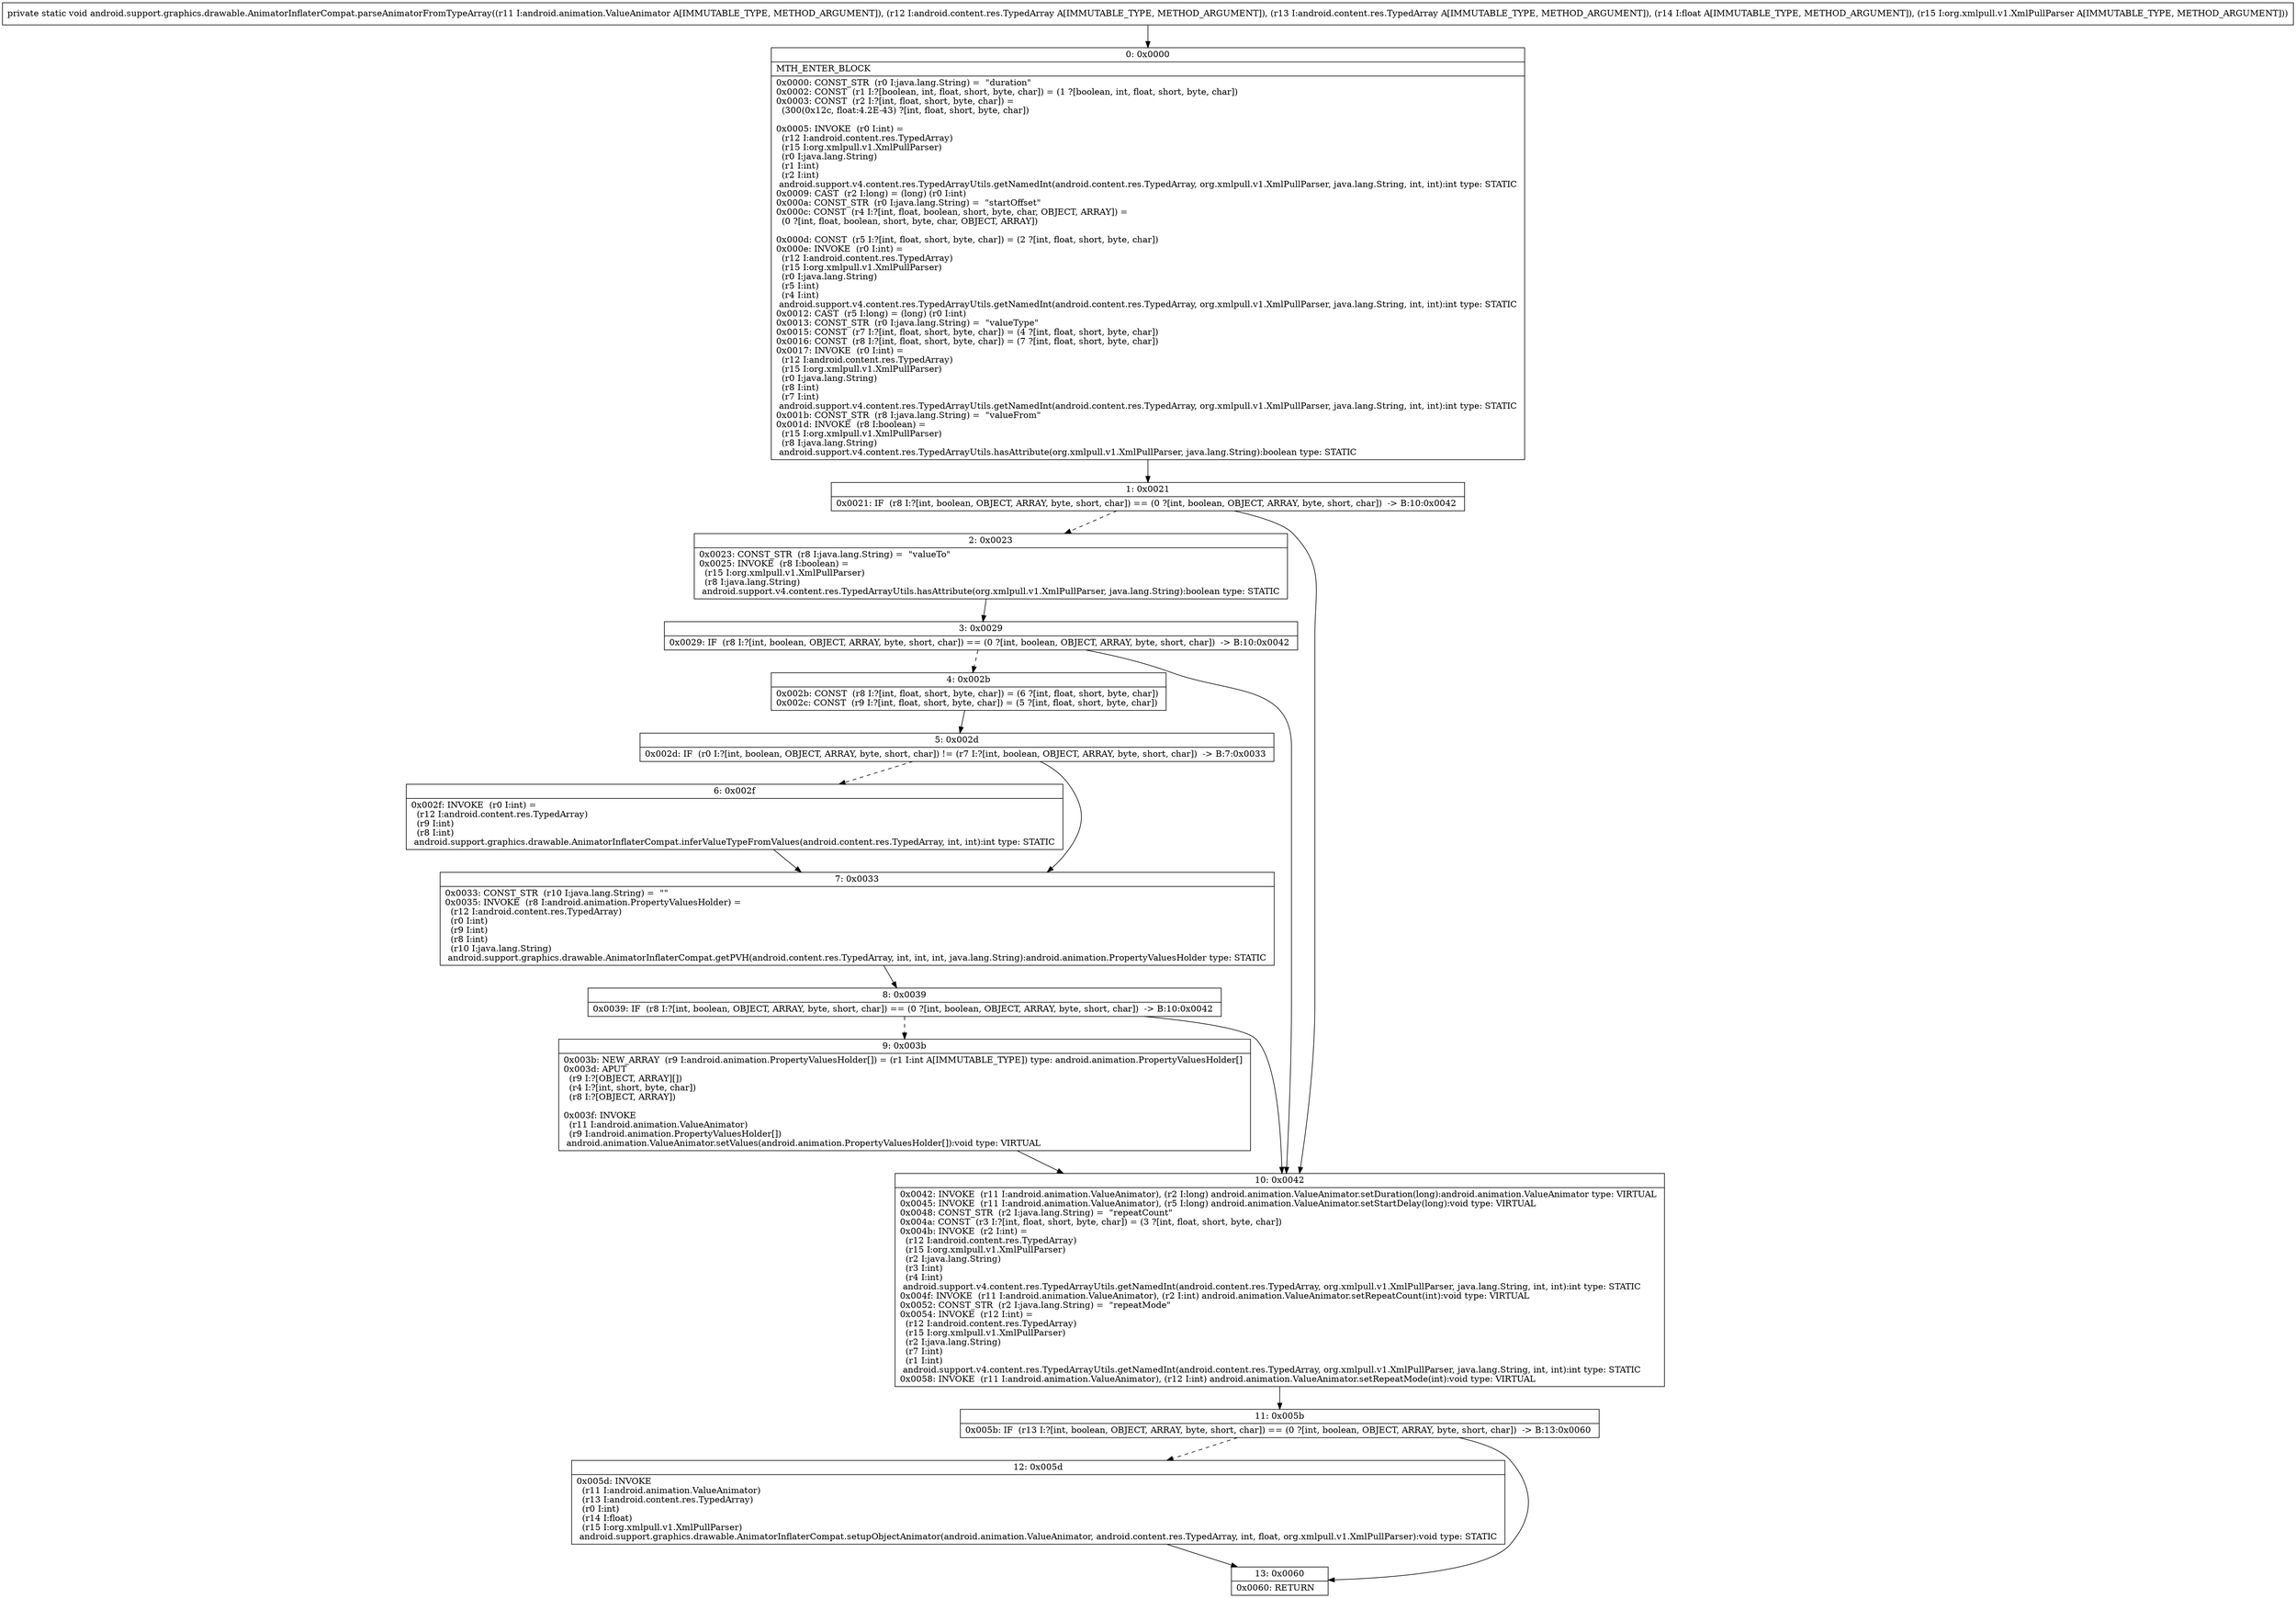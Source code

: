 digraph "CFG forandroid.support.graphics.drawable.AnimatorInflaterCompat.parseAnimatorFromTypeArray(Landroid\/animation\/ValueAnimator;Landroid\/content\/res\/TypedArray;Landroid\/content\/res\/TypedArray;FLorg\/xmlpull\/v1\/XmlPullParser;)V" {
Node_0 [shape=record,label="{0\:\ 0x0000|MTH_ENTER_BLOCK\l|0x0000: CONST_STR  (r0 I:java.lang.String) =  \"duration\" \l0x0002: CONST  (r1 I:?[boolean, int, float, short, byte, char]) = (1 ?[boolean, int, float, short, byte, char]) \l0x0003: CONST  (r2 I:?[int, float, short, byte, char]) = \l  (300(0x12c, float:4.2E\-43) ?[int, float, short, byte, char])\l \l0x0005: INVOKE  (r0 I:int) = \l  (r12 I:android.content.res.TypedArray)\l  (r15 I:org.xmlpull.v1.XmlPullParser)\l  (r0 I:java.lang.String)\l  (r1 I:int)\l  (r2 I:int)\l android.support.v4.content.res.TypedArrayUtils.getNamedInt(android.content.res.TypedArray, org.xmlpull.v1.XmlPullParser, java.lang.String, int, int):int type: STATIC \l0x0009: CAST  (r2 I:long) = (long) (r0 I:int) \l0x000a: CONST_STR  (r0 I:java.lang.String) =  \"startOffset\" \l0x000c: CONST  (r4 I:?[int, float, boolean, short, byte, char, OBJECT, ARRAY]) = \l  (0 ?[int, float, boolean, short, byte, char, OBJECT, ARRAY])\l \l0x000d: CONST  (r5 I:?[int, float, short, byte, char]) = (2 ?[int, float, short, byte, char]) \l0x000e: INVOKE  (r0 I:int) = \l  (r12 I:android.content.res.TypedArray)\l  (r15 I:org.xmlpull.v1.XmlPullParser)\l  (r0 I:java.lang.String)\l  (r5 I:int)\l  (r4 I:int)\l android.support.v4.content.res.TypedArrayUtils.getNamedInt(android.content.res.TypedArray, org.xmlpull.v1.XmlPullParser, java.lang.String, int, int):int type: STATIC \l0x0012: CAST  (r5 I:long) = (long) (r0 I:int) \l0x0013: CONST_STR  (r0 I:java.lang.String) =  \"valueType\" \l0x0015: CONST  (r7 I:?[int, float, short, byte, char]) = (4 ?[int, float, short, byte, char]) \l0x0016: CONST  (r8 I:?[int, float, short, byte, char]) = (7 ?[int, float, short, byte, char]) \l0x0017: INVOKE  (r0 I:int) = \l  (r12 I:android.content.res.TypedArray)\l  (r15 I:org.xmlpull.v1.XmlPullParser)\l  (r0 I:java.lang.String)\l  (r8 I:int)\l  (r7 I:int)\l android.support.v4.content.res.TypedArrayUtils.getNamedInt(android.content.res.TypedArray, org.xmlpull.v1.XmlPullParser, java.lang.String, int, int):int type: STATIC \l0x001b: CONST_STR  (r8 I:java.lang.String) =  \"valueFrom\" \l0x001d: INVOKE  (r8 I:boolean) = \l  (r15 I:org.xmlpull.v1.XmlPullParser)\l  (r8 I:java.lang.String)\l android.support.v4.content.res.TypedArrayUtils.hasAttribute(org.xmlpull.v1.XmlPullParser, java.lang.String):boolean type: STATIC \l}"];
Node_1 [shape=record,label="{1\:\ 0x0021|0x0021: IF  (r8 I:?[int, boolean, OBJECT, ARRAY, byte, short, char]) == (0 ?[int, boolean, OBJECT, ARRAY, byte, short, char])  \-\> B:10:0x0042 \l}"];
Node_2 [shape=record,label="{2\:\ 0x0023|0x0023: CONST_STR  (r8 I:java.lang.String) =  \"valueTo\" \l0x0025: INVOKE  (r8 I:boolean) = \l  (r15 I:org.xmlpull.v1.XmlPullParser)\l  (r8 I:java.lang.String)\l android.support.v4.content.res.TypedArrayUtils.hasAttribute(org.xmlpull.v1.XmlPullParser, java.lang.String):boolean type: STATIC \l}"];
Node_3 [shape=record,label="{3\:\ 0x0029|0x0029: IF  (r8 I:?[int, boolean, OBJECT, ARRAY, byte, short, char]) == (0 ?[int, boolean, OBJECT, ARRAY, byte, short, char])  \-\> B:10:0x0042 \l}"];
Node_4 [shape=record,label="{4\:\ 0x002b|0x002b: CONST  (r8 I:?[int, float, short, byte, char]) = (6 ?[int, float, short, byte, char]) \l0x002c: CONST  (r9 I:?[int, float, short, byte, char]) = (5 ?[int, float, short, byte, char]) \l}"];
Node_5 [shape=record,label="{5\:\ 0x002d|0x002d: IF  (r0 I:?[int, boolean, OBJECT, ARRAY, byte, short, char]) != (r7 I:?[int, boolean, OBJECT, ARRAY, byte, short, char])  \-\> B:7:0x0033 \l}"];
Node_6 [shape=record,label="{6\:\ 0x002f|0x002f: INVOKE  (r0 I:int) = \l  (r12 I:android.content.res.TypedArray)\l  (r9 I:int)\l  (r8 I:int)\l android.support.graphics.drawable.AnimatorInflaterCompat.inferValueTypeFromValues(android.content.res.TypedArray, int, int):int type: STATIC \l}"];
Node_7 [shape=record,label="{7\:\ 0x0033|0x0033: CONST_STR  (r10 I:java.lang.String) =  \"\" \l0x0035: INVOKE  (r8 I:android.animation.PropertyValuesHolder) = \l  (r12 I:android.content.res.TypedArray)\l  (r0 I:int)\l  (r9 I:int)\l  (r8 I:int)\l  (r10 I:java.lang.String)\l android.support.graphics.drawable.AnimatorInflaterCompat.getPVH(android.content.res.TypedArray, int, int, int, java.lang.String):android.animation.PropertyValuesHolder type: STATIC \l}"];
Node_8 [shape=record,label="{8\:\ 0x0039|0x0039: IF  (r8 I:?[int, boolean, OBJECT, ARRAY, byte, short, char]) == (0 ?[int, boolean, OBJECT, ARRAY, byte, short, char])  \-\> B:10:0x0042 \l}"];
Node_9 [shape=record,label="{9\:\ 0x003b|0x003b: NEW_ARRAY  (r9 I:android.animation.PropertyValuesHolder[]) = (r1 I:int A[IMMUTABLE_TYPE]) type: android.animation.PropertyValuesHolder[] \l0x003d: APUT  \l  (r9 I:?[OBJECT, ARRAY][])\l  (r4 I:?[int, short, byte, char])\l  (r8 I:?[OBJECT, ARRAY])\l \l0x003f: INVOKE  \l  (r11 I:android.animation.ValueAnimator)\l  (r9 I:android.animation.PropertyValuesHolder[])\l android.animation.ValueAnimator.setValues(android.animation.PropertyValuesHolder[]):void type: VIRTUAL \l}"];
Node_10 [shape=record,label="{10\:\ 0x0042|0x0042: INVOKE  (r11 I:android.animation.ValueAnimator), (r2 I:long) android.animation.ValueAnimator.setDuration(long):android.animation.ValueAnimator type: VIRTUAL \l0x0045: INVOKE  (r11 I:android.animation.ValueAnimator), (r5 I:long) android.animation.ValueAnimator.setStartDelay(long):void type: VIRTUAL \l0x0048: CONST_STR  (r2 I:java.lang.String) =  \"repeatCount\" \l0x004a: CONST  (r3 I:?[int, float, short, byte, char]) = (3 ?[int, float, short, byte, char]) \l0x004b: INVOKE  (r2 I:int) = \l  (r12 I:android.content.res.TypedArray)\l  (r15 I:org.xmlpull.v1.XmlPullParser)\l  (r2 I:java.lang.String)\l  (r3 I:int)\l  (r4 I:int)\l android.support.v4.content.res.TypedArrayUtils.getNamedInt(android.content.res.TypedArray, org.xmlpull.v1.XmlPullParser, java.lang.String, int, int):int type: STATIC \l0x004f: INVOKE  (r11 I:android.animation.ValueAnimator), (r2 I:int) android.animation.ValueAnimator.setRepeatCount(int):void type: VIRTUAL \l0x0052: CONST_STR  (r2 I:java.lang.String) =  \"repeatMode\" \l0x0054: INVOKE  (r12 I:int) = \l  (r12 I:android.content.res.TypedArray)\l  (r15 I:org.xmlpull.v1.XmlPullParser)\l  (r2 I:java.lang.String)\l  (r7 I:int)\l  (r1 I:int)\l android.support.v4.content.res.TypedArrayUtils.getNamedInt(android.content.res.TypedArray, org.xmlpull.v1.XmlPullParser, java.lang.String, int, int):int type: STATIC \l0x0058: INVOKE  (r11 I:android.animation.ValueAnimator), (r12 I:int) android.animation.ValueAnimator.setRepeatMode(int):void type: VIRTUAL \l}"];
Node_11 [shape=record,label="{11\:\ 0x005b|0x005b: IF  (r13 I:?[int, boolean, OBJECT, ARRAY, byte, short, char]) == (0 ?[int, boolean, OBJECT, ARRAY, byte, short, char])  \-\> B:13:0x0060 \l}"];
Node_12 [shape=record,label="{12\:\ 0x005d|0x005d: INVOKE  \l  (r11 I:android.animation.ValueAnimator)\l  (r13 I:android.content.res.TypedArray)\l  (r0 I:int)\l  (r14 I:float)\l  (r15 I:org.xmlpull.v1.XmlPullParser)\l android.support.graphics.drawable.AnimatorInflaterCompat.setupObjectAnimator(android.animation.ValueAnimator, android.content.res.TypedArray, int, float, org.xmlpull.v1.XmlPullParser):void type: STATIC \l}"];
Node_13 [shape=record,label="{13\:\ 0x0060|0x0060: RETURN   \l}"];
MethodNode[shape=record,label="{private static void android.support.graphics.drawable.AnimatorInflaterCompat.parseAnimatorFromTypeArray((r11 I:android.animation.ValueAnimator A[IMMUTABLE_TYPE, METHOD_ARGUMENT]), (r12 I:android.content.res.TypedArray A[IMMUTABLE_TYPE, METHOD_ARGUMENT]), (r13 I:android.content.res.TypedArray A[IMMUTABLE_TYPE, METHOD_ARGUMENT]), (r14 I:float A[IMMUTABLE_TYPE, METHOD_ARGUMENT]), (r15 I:org.xmlpull.v1.XmlPullParser A[IMMUTABLE_TYPE, METHOD_ARGUMENT])) }"];
MethodNode -> Node_0;
Node_0 -> Node_1;
Node_1 -> Node_2[style=dashed];
Node_1 -> Node_10;
Node_2 -> Node_3;
Node_3 -> Node_4[style=dashed];
Node_3 -> Node_10;
Node_4 -> Node_5;
Node_5 -> Node_6[style=dashed];
Node_5 -> Node_7;
Node_6 -> Node_7;
Node_7 -> Node_8;
Node_8 -> Node_9[style=dashed];
Node_8 -> Node_10;
Node_9 -> Node_10;
Node_10 -> Node_11;
Node_11 -> Node_12[style=dashed];
Node_11 -> Node_13;
Node_12 -> Node_13;
}

